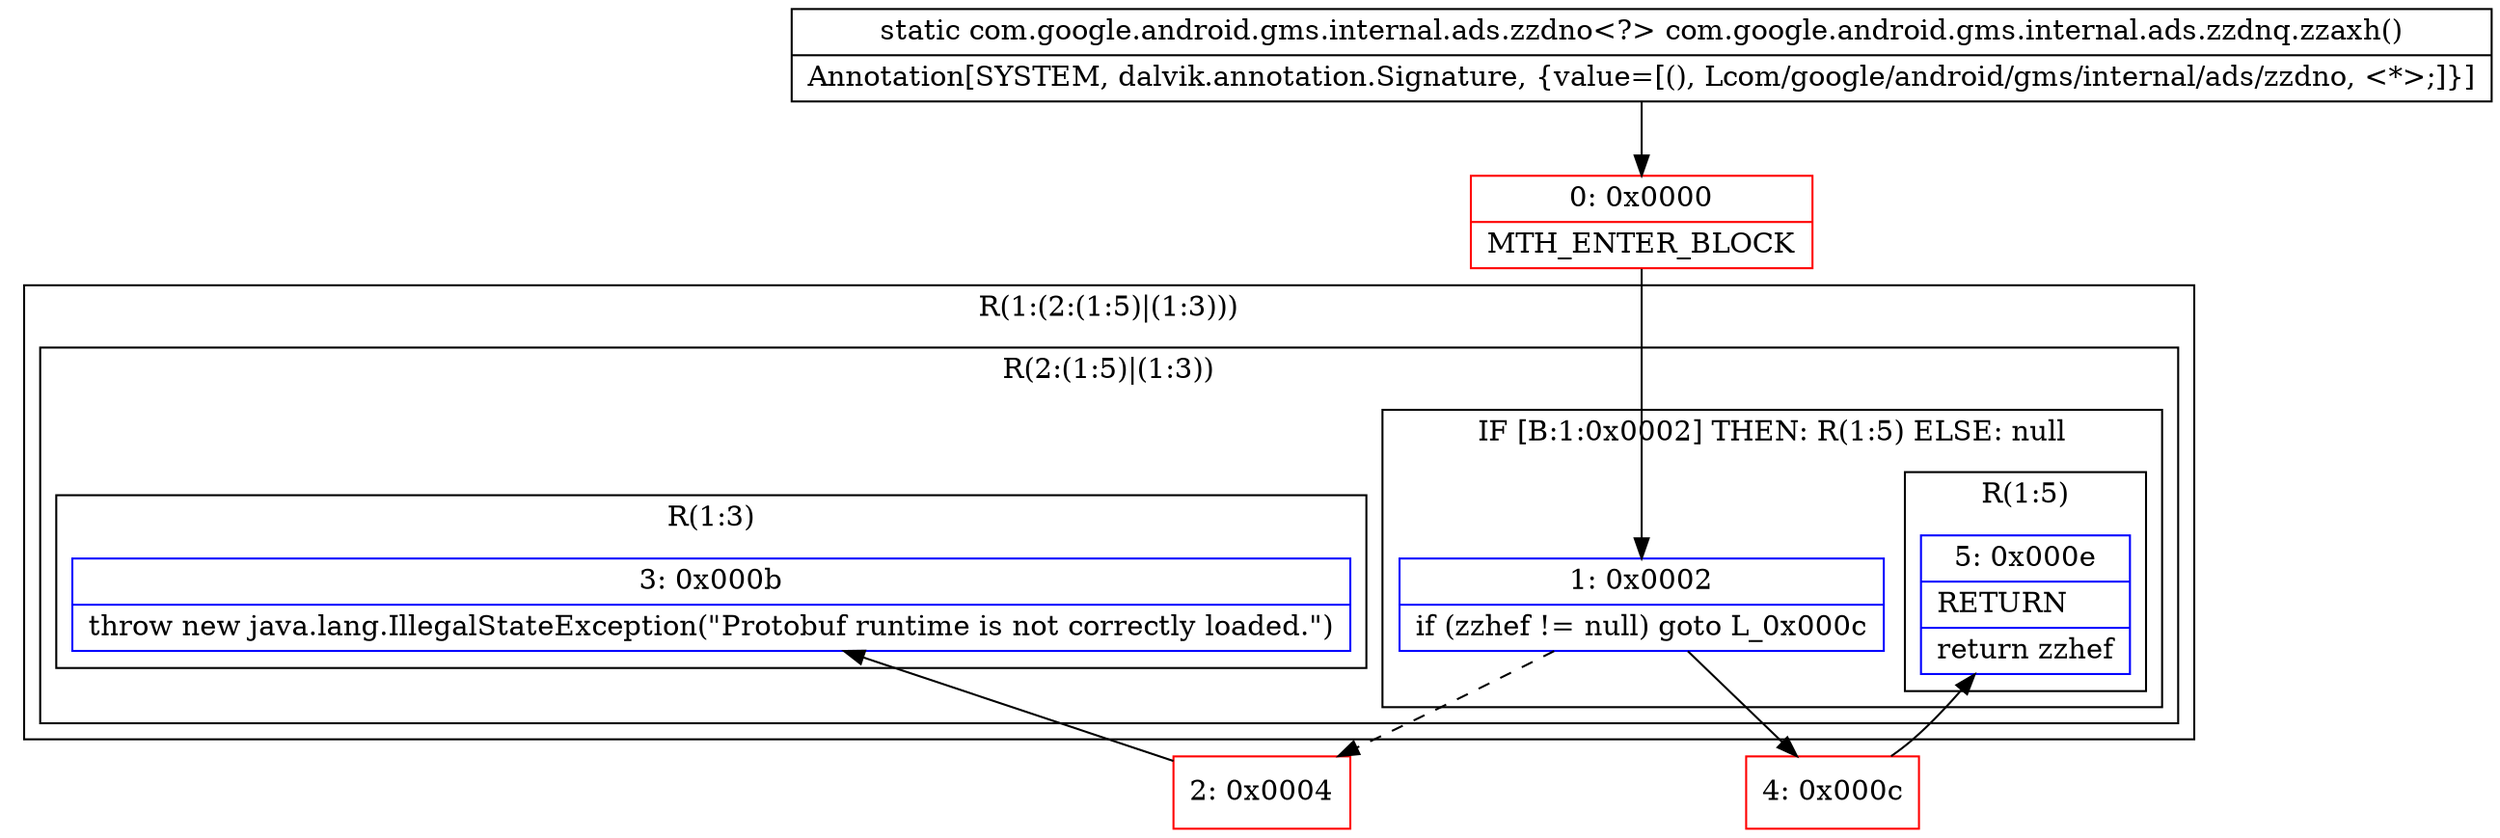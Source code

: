 digraph "CFG forcom.google.android.gms.internal.ads.zzdnq.zzaxh()Lcom\/google\/android\/gms\/internal\/ads\/zzdno;" {
subgraph cluster_Region_186785514 {
label = "R(1:(2:(1:5)|(1:3)))";
node [shape=record,color=blue];
subgraph cluster_Region_1610179465 {
label = "R(2:(1:5)|(1:3))";
node [shape=record,color=blue];
subgraph cluster_IfRegion_622902943 {
label = "IF [B:1:0x0002] THEN: R(1:5) ELSE: null";
node [shape=record,color=blue];
Node_1 [shape=record,label="{1\:\ 0x0002|if (zzhef != null) goto L_0x000c\l}"];
subgraph cluster_Region_2072473647 {
label = "R(1:5)";
node [shape=record,color=blue];
Node_5 [shape=record,label="{5\:\ 0x000e|RETURN\l|return zzhef\l}"];
}
}
subgraph cluster_Region_1615455483 {
label = "R(1:3)";
node [shape=record,color=blue];
Node_3 [shape=record,label="{3\:\ 0x000b|throw new java.lang.IllegalStateException(\"Protobuf runtime is not correctly loaded.\")\l}"];
}
}
}
Node_0 [shape=record,color=red,label="{0\:\ 0x0000|MTH_ENTER_BLOCK\l}"];
Node_2 [shape=record,color=red,label="{2\:\ 0x0004}"];
Node_4 [shape=record,color=red,label="{4\:\ 0x000c}"];
MethodNode[shape=record,label="{static com.google.android.gms.internal.ads.zzdno\<?\> com.google.android.gms.internal.ads.zzdnq.zzaxh()  | Annotation[SYSTEM, dalvik.annotation.Signature, \{value=[(), Lcom\/google\/android\/gms\/internal\/ads\/zzdno, \<*\>;]\}]\l}"];
MethodNode -> Node_0;
Node_1 -> Node_2[style=dashed];
Node_1 -> Node_4;
Node_0 -> Node_1;
Node_2 -> Node_3;
Node_4 -> Node_5;
}


